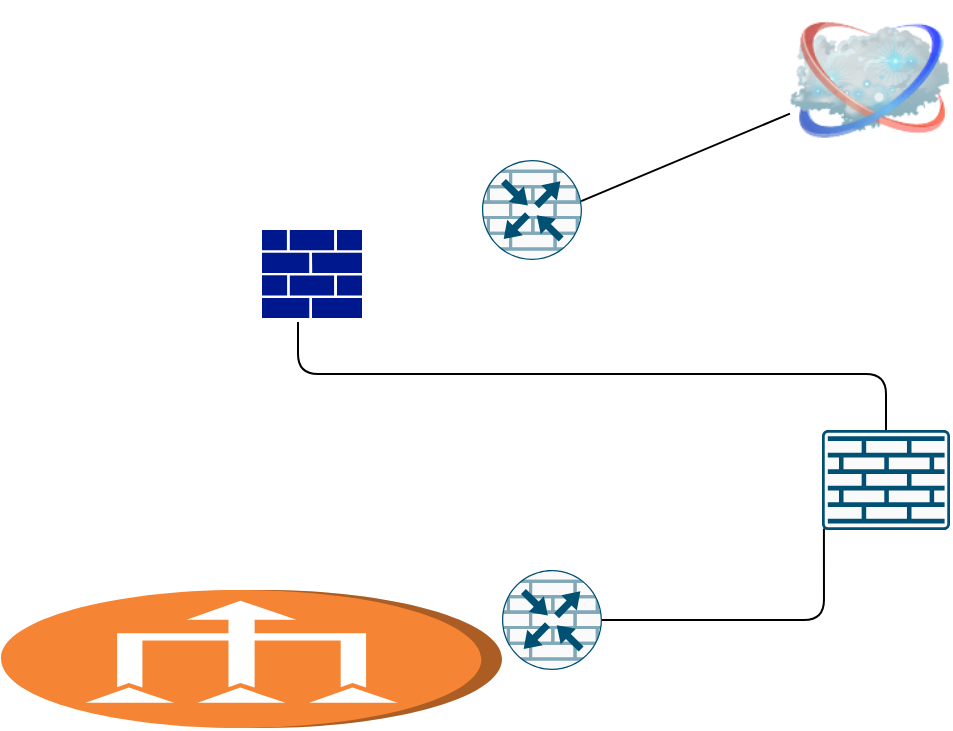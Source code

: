 <mxfile version="20.8.20" type="github">
  <diagram name="Page-1" id="n1RDnge7ajgv0KuCjHOu">
    <mxGraphModel dx="794" dy="414" grid="1" gridSize="10" guides="1" tooltips="1" connect="1" arrows="1" fold="1" page="1" pageScale="1" pageWidth="850" pageHeight="1100" math="0" shadow="0">
      <root>
        <mxCell id="0" />
        <mxCell id="1" parent="0" />
        <mxCell id="H14Ch0Ny9kU46o1jxpqP-3" value="" style="sketch=0;aspect=fixed;pointerEvents=1;shadow=0;dashed=0;html=1;strokeColor=none;labelPosition=center;verticalLabelPosition=bottom;verticalAlign=top;align=center;fillColor=#00188D;shape=mxgraph.mscae.enterprise.firewall" parent="1" vertex="1">
          <mxGeometry x="220" y="140" width="50" height="44" as="geometry" />
        </mxCell>
        <mxCell id="H14Ch0Ny9kU46o1jxpqP-8" style="edgeStyle=orthogonalEdgeStyle;rounded=1;orthogonalLoop=1;jettySize=auto;html=1;exitX=0.5;exitY=0;exitDx=0;exitDy=0;exitPerimeter=0;startArrow=none;startFill=0;endArrow=none;endFill=0;entryX=0.36;entryY=1.045;entryDx=0;entryDy=0;entryPerimeter=0;" parent="1" source="H14Ch0Ny9kU46o1jxpqP-4" target="H14Ch0Ny9kU46o1jxpqP-3" edge="1">
          <mxGeometry relative="1" as="geometry">
            <mxPoint x="297.2" y="231" as="targetPoint" />
          </mxGeometry>
        </mxCell>
        <mxCell id="H14Ch0Ny9kU46o1jxpqP-4" value="" style="sketch=0;points=[[0.015,0.015,0],[0.985,0.015,0],[0.985,0.985,0],[0.015,0.985,0],[0.25,0,0],[0.5,0,0],[0.75,0,0],[1,0.25,0],[1,0.5,0],[1,0.75,0],[0.75,1,0],[0.5,1,0],[0.25,1,0],[0,0.75,0],[0,0.5,0],[0,0.25,0]];verticalLabelPosition=bottom;html=1;verticalAlign=top;aspect=fixed;align=center;pointerEvents=1;shape=mxgraph.cisco19.rect;prIcon=firewall;fillColor=#FAFAFA;strokeColor=#005073;" parent="1" vertex="1">
          <mxGeometry x="500" y="240" width="64" height="50" as="geometry" />
        </mxCell>
        <mxCell id="H14Ch0Ny9kU46o1jxpqP-6" style="edgeStyle=orthogonalEdgeStyle;orthogonalLoop=1;jettySize=auto;html=1;exitX=1;exitY=0.5;exitDx=0;exitDy=0;exitPerimeter=0;entryX=0.015;entryY=0.985;entryDx=0;entryDy=0;entryPerimeter=0;startArrow=none;startFill=0;rounded=1;endArrow=none;endFill=0;" parent="1" source="H14Ch0Ny9kU46o1jxpqP-5" target="H14Ch0Ny9kU46o1jxpqP-4" edge="1">
          <mxGeometry relative="1" as="geometry" />
        </mxCell>
        <mxCell id="H14Ch0Ny9kU46o1jxpqP-5" value="" style="sketch=0;points=[[0.5,0,0],[1,0.5,0],[0.5,1,0],[0,0.5,0],[0.145,0.145,0],[0.856,0.145,0],[0.855,0.856,0],[0.145,0.855,0]];verticalLabelPosition=bottom;html=1;verticalAlign=top;aspect=fixed;align=center;pointerEvents=1;shape=mxgraph.cisco19.rect;prIcon=router_with_firewall;fillColor=#FAFAFA;strokeColor=#005073;" parent="1" vertex="1">
          <mxGeometry x="340" y="310" width="50" height="50" as="geometry" />
        </mxCell>
        <mxCell id="H14Ch0Ny9kU46o1jxpqP-13" style="edgeStyle=none;rounded=1;orthogonalLoop=1;jettySize=auto;html=1;exitX=1;exitY=0.75;exitDx=0;exitDy=0;startArrow=none;startFill=0;endArrow=none;endFill=0;" parent="1" target="H14Ch0Ny9kU46o1jxpqP-12" edge="1">
          <mxGeometry relative="1" as="geometry">
            <mxPoint x="378.705" y="125.964" as="sourcePoint" />
          </mxGeometry>
        </mxCell>
        <mxCell id="H14Ch0Ny9kU46o1jxpqP-12" value="" style="image;html=1;image=img/lib/clip_art/networking/Cloud_128x128.png" parent="1" vertex="1">
          <mxGeometry x="484" y="25" width="80" height="80" as="geometry" />
        </mxCell>
        <mxCell id="H14Ch0Ny9kU46o1jxpqP-14" value="" style="outlineConnect=0;dashed=0;verticalLabelPosition=bottom;verticalAlign=top;align=center;html=1;shape=mxgraph.aws3.vpc_nat_gateway;fillColor=#F58534;gradientColor=none;direction=north;" parent="1" vertex="1">
          <mxGeometry x="89.5" y="320" width="250.5" height="69" as="geometry" />
        </mxCell>
        <mxCell id="sibwvt83FaB7zlyU1G_8-2" value="" style="sketch=0;points=[[0.5,0,0],[1,0.5,0],[0.5,1,0],[0,0.5,0],[0.145,0.145,0],[0.856,0.145,0],[0.855,0.856,0],[0.145,0.855,0]];verticalLabelPosition=bottom;html=1;verticalAlign=top;aspect=fixed;align=center;pointerEvents=1;shape=mxgraph.cisco19.rect;prIcon=router_with_firewall;fillColor=#FAFAFA;strokeColor=#005073;" vertex="1" parent="1">
          <mxGeometry x="330" y="105" width="50" height="50" as="geometry" />
        </mxCell>
      </root>
    </mxGraphModel>
  </diagram>
</mxfile>

